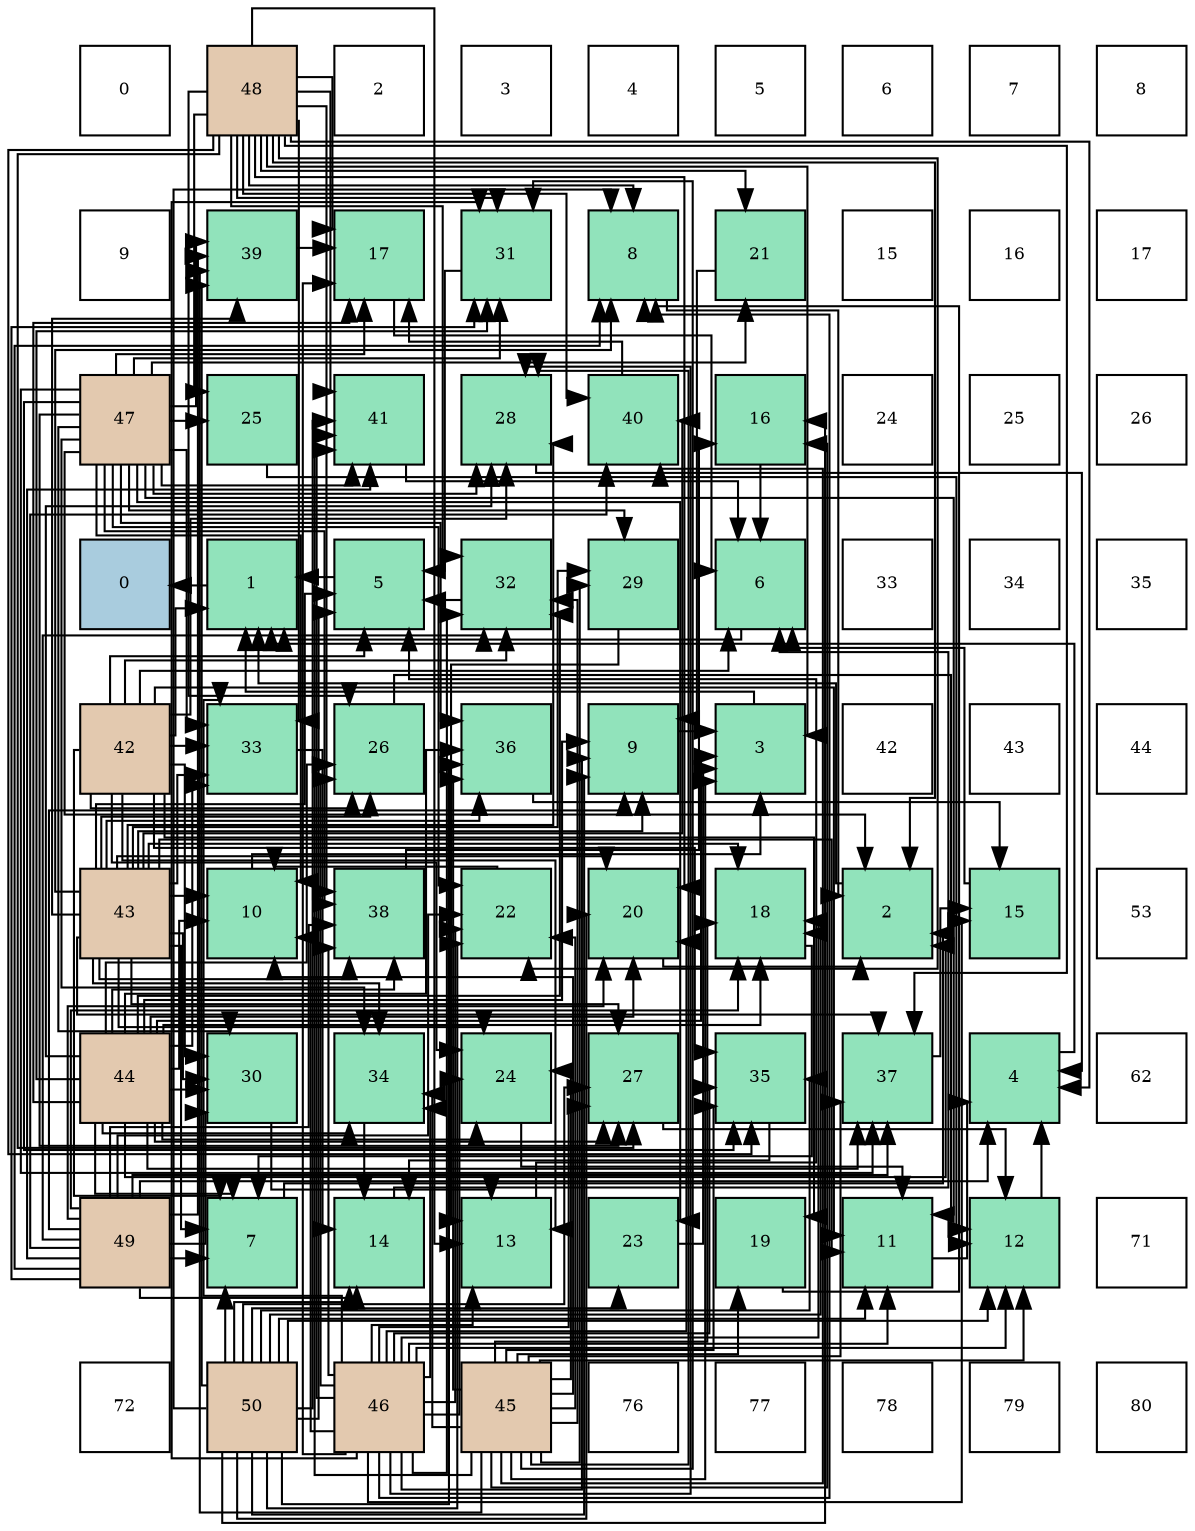 digraph layout{
 rankdir=TB;
 splines=ortho;
 node [style=filled shape=square fixedsize=true width=0.6];
0[label="0", fontsize=8, fillcolor="#ffffff"];
1[label="48", fontsize=8, fillcolor="#e3c9af"];
2[label="2", fontsize=8, fillcolor="#ffffff"];
3[label="3", fontsize=8, fillcolor="#ffffff"];
4[label="4", fontsize=8, fillcolor="#ffffff"];
5[label="5", fontsize=8, fillcolor="#ffffff"];
6[label="6", fontsize=8, fillcolor="#ffffff"];
7[label="7", fontsize=8, fillcolor="#ffffff"];
8[label="8", fontsize=8, fillcolor="#ffffff"];
9[label="9", fontsize=8, fillcolor="#ffffff"];
10[label="39", fontsize=8, fillcolor="#91e3bb"];
11[label="17", fontsize=8, fillcolor="#91e3bb"];
12[label="31", fontsize=8, fillcolor="#91e3bb"];
13[label="8", fontsize=8, fillcolor="#91e3bb"];
14[label="21", fontsize=8, fillcolor="#91e3bb"];
15[label="15", fontsize=8, fillcolor="#ffffff"];
16[label="16", fontsize=8, fillcolor="#ffffff"];
17[label="17", fontsize=8, fillcolor="#ffffff"];
18[label="47", fontsize=8, fillcolor="#e3c9af"];
19[label="25", fontsize=8, fillcolor="#91e3bb"];
20[label="41", fontsize=8, fillcolor="#91e3bb"];
21[label="28", fontsize=8, fillcolor="#91e3bb"];
22[label="40", fontsize=8, fillcolor="#91e3bb"];
23[label="16", fontsize=8, fillcolor="#91e3bb"];
24[label="24", fontsize=8, fillcolor="#ffffff"];
25[label="25", fontsize=8, fillcolor="#ffffff"];
26[label="26", fontsize=8, fillcolor="#ffffff"];
27[label="0", fontsize=8, fillcolor="#a9ccde"];
28[label="1", fontsize=8, fillcolor="#91e3bb"];
29[label="5", fontsize=8, fillcolor="#91e3bb"];
30[label="32", fontsize=8, fillcolor="#91e3bb"];
31[label="29", fontsize=8, fillcolor="#91e3bb"];
32[label="6", fontsize=8, fillcolor="#91e3bb"];
33[label="33", fontsize=8, fillcolor="#ffffff"];
34[label="34", fontsize=8, fillcolor="#ffffff"];
35[label="35", fontsize=8, fillcolor="#ffffff"];
36[label="42", fontsize=8, fillcolor="#e3c9af"];
37[label="33", fontsize=8, fillcolor="#91e3bb"];
38[label="26", fontsize=8, fillcolor="#91e3bb"];
39[label="36", fontsize=8, fillcolor="#91e3bb"];
40[label="9", fontsize=8, fillcolor="#91e3bb"];
41[label="3", fontsize=8, fillcolor="#91e3bb"];
42[label="42", fontsize=8, fillcolor="#ffffff"];
43[label="43", fontsize=8, fillcolor="#ffffff"];
44[label="44", fontsize=8, fillcolor="#ffffff"];
45[label="43", fontsize=8, fillcolor="#e3c9af"];
46[label="10", fontsize=8, fillcolor="#91e3bb"];
47[label="38", fontsize=8, fillcolor="#91e3bb"];
48[label="22", fontsize=8, fillcolor="#91e3bb"];
49[label="20", fontsize=8, fillcolor="#91e3bb"];
50[label="18", fontsize=8, fillcolor="#91e3bb"];
51[label="2", fontsize=8, fillcolor="#91e3bb"];
52[label="15", fontsize=8, fillcolor="#91e3bb"];
53[label="53", fontsize=8, fillcolor="#ffffff"];
54[label="44", fontsize=8, fillcolor="#e3c9af"];
55[label="30", fontsize=8, fillcolor="#91e3bb"];
56[label="34", fontsize=8, fillcolor="#91e3bb"];
57[label="24", fontsize=8, fillcolor="#91e3bb"];
58[label="27", fontsize=8, fillcolor="#91e3bb"];
59[label="35", fontsize=8, fillcolor="#91e3bb"];
60[label="37", fontsize=8, fillcolor="#91e3bb"];
61[label="4", fontsize=8, fillcolor="#91e3bb"];
62[label="62", fontsize=8, fillcolor="#ffffff"];
63[label="49", fontsize=8, fillcolor="#e3c9af"];
64[label="7", fontsize=8, fillcolor="#91e3bb"];
65[label="14", fontsize=8, fillcolor="#91e3bb"];
66[label="13", fontsize=8, fillcolor="#91e3bb"];
67[label="23", fontsize=8, fillcolor="#91e3bb"];
68[label="19", fontsize=8, fillcolor="#91e3bb"];
69[label="11", fontsize=8, fillcolor="#91e3bb"];
70[label="12", fontsize=8, fillcolor="#91e3bb"];
71[label="71", fontsize=8, fillcolor="#ffffff"];
72[label="72", fontsize=8, fillcolor="#ffffff"];
73[label="50", fontsize=8, fillcolor="#e3c9af"];
74[label="46", fontsize=8, fillcolor="#e3c9af"];
75[label="45", fontsize=8, fillcolor="#e3c9af"];
76[label="76", fontsize=8, fillcolor="#ffffff"];
77[label="77", fontsize=8, fillcolor="#ffffff"];
78[label="78", fontsize=8, fillcolor="#ffffff"];
79[label="79", fontsize=8, fillcolor="#ffffff"];
80[label="80", fontsize=8, fillcolor="#ffffff"];
edge [constraint=false, style=vis];28 -> 27;
51 -> 28;
41 -> 28;
61 -> 28;
29 -> 28;
32 -> 28;
64 -> 51;
13 -> 51;
40 -> 41;
46 -> 41;
69 -> 61;
70 -> 61;
66 -> 29;
65 -> 32;
52 -> 32;
23 -> 32;
11 -> 32;
50 -> 64;
68 -> 13;
49 -> 51;
14 -> 40;
48 -> 46;
67 -> 41;
57 -> 69;
19 -> 70;
38 -> 70;
58 -> 70;
21 -> 61;
31 -> 66;
55 -> 66;
12 -> 29;
30 -> 29;
37 -> 65;
56 -> 65;
59 -> 65;
39 -> 52;
60 -> 52;
47 -> 23;
10 -> 11;
22 -> 11;
20 -> 32;
36 -> 28;
36 -> 29;
36 -> 32;
36 -> 64;
36 -> 69;
36 -> 66;
36 -> 68;
36 -> 57;
36 -> 38;
36 -> 21;
36 -> 55;
36 -> 30;
36 -> 37;
36 -> 59;
45 -> 29;
45 -> 64;
45 -> 13;
45 -> 40;
45 -> 46;
45 -> 69;
45 -> 50;
45 -> 49;
45 -> 57;
45 -> 38;
45 -> 58;
45 -> 21;
45 -> 31;
45 -> 55;
45 -> 37;
45 -> 56;
45 -> 39;
45 -> 60;
45 -> 47;
45 -> 10;
45 -> 22;
54 -> 51;
54 -> 41;
54 -> 64;
54 -> 40;
54 -> 46;
54 -> 11;
54 -> 50;
54 -> 49;
54 -> 57;
54 -> 38;
54 -> 58;
54 -> 21;
54 -> 55;
54 -> 12;
54 -> 30;
54 -> 37;
54 -> 56;
54 -> 39;
54 -> 60;
54 -> 47;
75 -> 41;
75 -> 46;
75 -> 70;
75 -> 23;
75 -> 50;
75 -> 68;
75 -> 48;
75 -> 57;
75 -> 21;
75 -> 31;
75 -> 12;
75 -> 30;
75 -> 56;
75 -> 59;
75 -> 39;
75 -> 60;
75 -> 10;
75 -> 22;
75 -> 20;
74 -> 13;
74 -> 40;
74 -> 46;
74 -> 69;
74 -> 70;
74 -> 66;
74 -> 52;
74 -> 11;
74 -> 50;
74 -> 49;
74 -> 48;
74 -> 57;
74 -> 38;
74 -> 58;
74 -> 21;
74 -> 12;
74 -> 30;
74 -> 37;
74 -> 56;
74 -> 59;
74 -> 47;
74 -> 20;
18 -> 51;
18 -> 46;
18 -> 69;
18 -> 11;
18 -> 14;
18 -> 48;
18 -> 67;
18 -> 19;
18 -> 58;
18 -> 21;
18 -> 31;
18 -> 55;
18 -> 12;
18 -> 37;
18 -> 56;
18 -> 59;
18 -> 39;
18 -> 60;
18 -> 47;
18 -> 10;
18 -> 20;
1 -> 51;
1 -> 41;
1 -> 61;
1 -> 13;
1 -> 66;
1 -> 11;
1 -> 49;
1 -> 14;
1 -> 48;
1 -> 19;
1 -> 38;
1 -> 58;
1 -> 12;
1 -> 30;
1 -> 37;
1 -> 59;
1 -> 60;
1 -> 47;
1 -> 22;
1 -> 20;
63 -> 61;
63 -> 64;
63 -> 13;
63 -> 40;
63 -> 65;
63 -> 50;
63 -> 49;
63 -> 48;
63 -> 55;
63 -> 12;
63 -> 30;
63 -> 60;
63 -> 47;
63 -> 10;
63 -> 22;
63 -> 20;
73 -> 29;
73 -> 64;
73 -> 13;
73 -> 40;
73 -> 69;
73 -> 70;
73 -> 65;
73 -> 23;
73 -> 50;
73 -> 49;
73 -> 48;
73 -> 67;
73 -> 58;
73 -> 59;
73 -> 39;
73 -> 10;
73 -> 20;
edge [constraint=true, style=invis];
0 -> 9 -> 18 -> 27 -> 36 -> 45 -> 54 -> 63 -> 72;
1 -> 10 -> 19 -> 28 -> 37 -> 46 -> 55 -> 64 -> 73;
2 -> 11 -> 20 -> 29 -> 38 -> 47 -> 56 -> 65 -> 74;
3 -> 12 -> 21 -> 30 -> 39 -> 48 -> 57 -> 66 -> 75;
4 -> 13 -> 22 -> 31 -> 40 -> 49 -> 58 -> 67 -> 76;
5 -> 14 -> 23 -> 32 -> 41 -> 50 -> 59 -> 68 -> 77;
6 -> 15 -> 24 -> 33 -> 42 -> 51 -> 60 -> 69 -> 78;
7 -> 16 -> 25 -> 34 -> 43 -> 52 -> 61 -> 70 -> 79;
8 -> 17 -> 26 -> 35 -> 44 -> 53 -> 62 -> 71 -> 80;
rank = same {0 -> 1 -> 2 -> 3 -> 4 -> 5 -> 6 -> 7 -> 8};
rank = same {9 -> 10 -> 11 -> 12 -> 13 -> 14 -> 15 -> 16 -> 17};
rank = same {18 -> 19 -> 20 -> 21 -> 22 -> 23 -> 24 -> 25 -> 26};
rank = same {27 -> 28 -> 29 -> 30 -> 31 -> 32 -> 33 -> 34 -> 35};
rank = same {36 -> 37 -> 38 -> 39 -> 40 -> 41 -> 42 -> 43 -> 44};
rank = same {45 -> 46 -> 47 -> 48 -> 49 -> 50 -> 51 -> 52 -> 53};
rank = same {54 -> 55 -> 56 -> 57 -> 58 -> 59 -> 60 -> 61 -> 62};
rank = same {63 -> 64 -> 65 -> 66 -> 67 -> 68 -> 69 -> 70 -> 71};
rank = same {72 -> 73 -> 74 -> 75 -> 76 -> 77 -> 78 -> 79 -> 80};
}